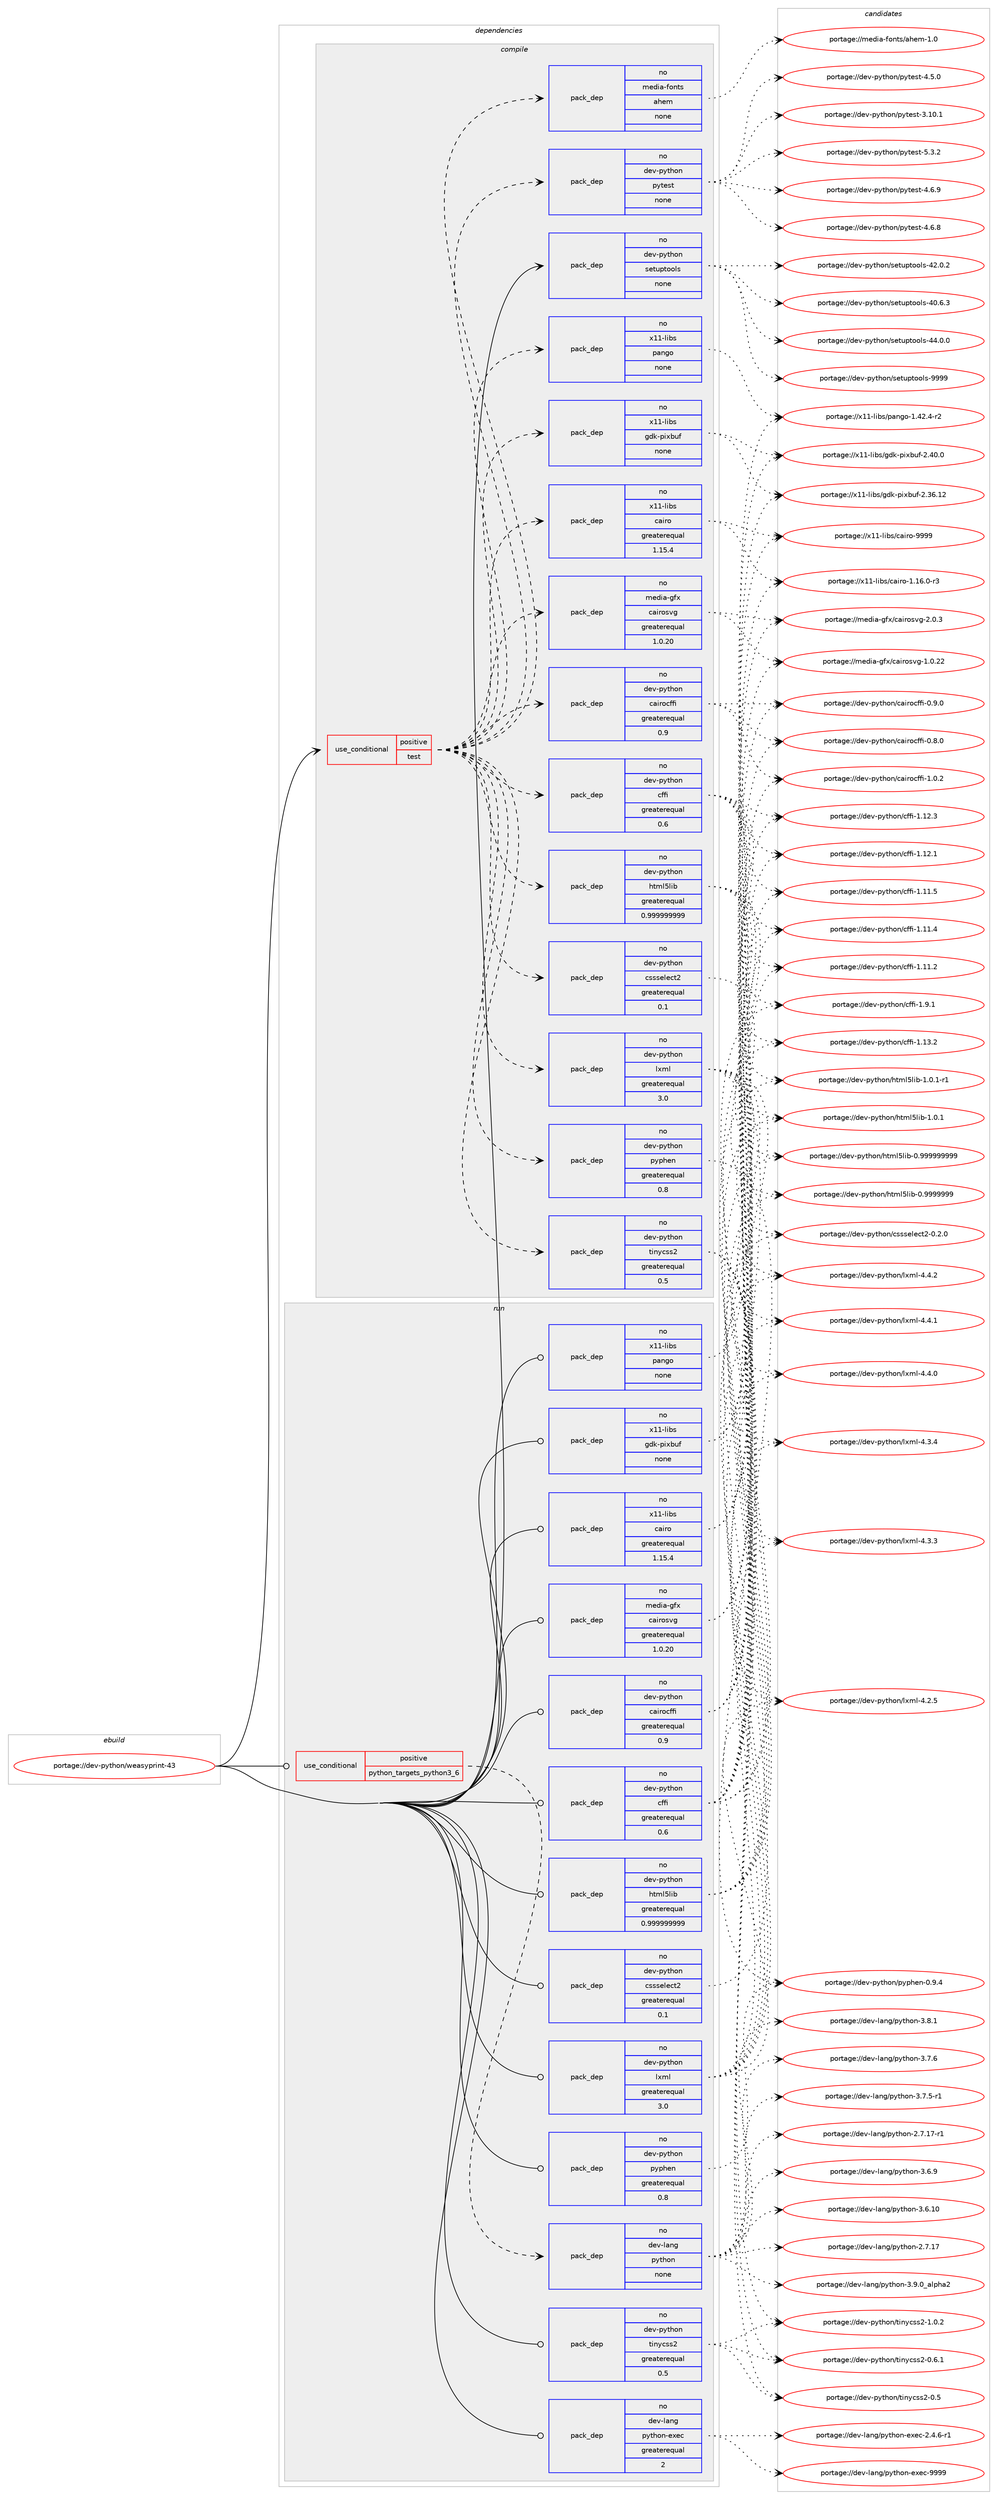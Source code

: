 digraph prolog {

# *************
# Graph options
# *************

newrank=true;
concentrate=true;
compound=true;
graph [rankdir=LR,fontname=Helvetica,fontsize=10,ranksep=1.5];#, ranksep=2.5, nodesep=0.2];
edge  [arrowhead=vee];
node  [fontname=Helvetica,fontsize=10];

# **********
# The ebuild
# **********

subgraph cluster_leftcol {
color=gray;
label=<<i>ebuild</i>>;
id [label="portage://dev-python/weasyprint-43", color=red, width=4, href="../dev-python/weasyprint-43.svg"];
}

# ****************
# The dependencies
# ****************

subgraph cluster_midcol {
color=gray;
label=<<i>dependencies</i>>;
subgraph cluster_compile {
fillcolor="#eeeeee";
style=filled;
label=<<i>compile</i>>;
subgraph cond103847 {
dependency418595 [label=<<TABLE BORDER="0" CELLBORDER="1" CELLSPACING="0" CELLPADDING="4"><TR><TD ROWSPAN="3" CELLPADDING="10">use_conditional</TD></TR><TR><TD>positive</TD></TR><TR><TD>test</TD></TR></TABLE>>, shape=none, color=red];
subgraph pack309867 {
dependency418596 [label=<<TABLE BORDER="0" CELLBORDER="1" CELLSPACING="0" CELLPADDING="4" WIDTH="220"><TR><TD ROWSPAN="6" CELLPADDING="30">pack_dep</TD></TR><TR><TD WIDTH="110">no</TD></TR><TR><TD>x11-libs</TD></TR><TR><TD>cairo</TD></TR><TR><TD>greaterequal</TD></TR><TR><TD>1.15.4</TD></TR></TABLE>>, shape=none, color=blue];
}
dependency418595:e -> dependency418596:w [weight=20,style="dashed",arrowhead="vee"];
subgraph pack309868 {
dependency418597 [label=<<TABLE BORDER="0" CELLBORDER="1" CELLSPACING="0" CELLPADDING="4" WIDTH="220"><TR><TD ROWSPAN="6" CELLPADDING="30">pack_dep</TD></TR><TR><TD WIDTH="110">no</TD></TR><TR><TD>x11-libs</TD></TR><TR><TD>gdk-pixbuf</TD></TR><TR><TD>none</TD></TR><TR><TD></TD></TR></TABLE>>, shape=none, color=blue];
}
dependency418595:e -> dependency418597:w [weight=20,style="dashed",arrowhead="vee"];
subgraph pack309869 {
dependency418598 [label=<<TABLE BORDER="0" CELLBORDER="1" CELLSPACING="0" CELLPADDING="4" WIDTH="220"><TR><TD ROWSPAN="6" CELLPADDING="30">pack_dep</TD></TR><TR><TD WIDTH="110">no</TD></TR><TR><TD>x11-libs</TD></TR><TR><TD>pango</TD></TR><TR><TD>none</TD></TR><TR><TD></TD></TR></TABLE>>, shape=none, color=blue];
}
dependency418595:e -> dependency418598:w [weight=20,style="dashed",arrowhead="vee"];
subgraph pack309870 {
dependency418599 [label=<<TABLE BORDER="0" CELLBORDER="1" CELLSPACING="0" CELLPADDING="4" WIDTH="220"><TR><TD ROWSPAN="6" CELLPADDING="30">pack_dep</TD></TR><TR><TD WIDTH="110">no</TD></TR><TR><TD>dev-python</TD></TR><TR><TD>cairocffi</TD></TR><TR><TD>greaterequal</TD></TR><TR><TD>0.9</TD></TR></TABLE>>, shape=none, color=blue];
}
dependency418595:e -> dependency418599:w [weight=20,style="dashed",arrowhead="vee"];
subgraph pack309871 {
dependency418600 [label=<<TABLE BORDER="0" CELLBORDER="1" CELLSPACING="0" CELLPADDING="4" WIDTH="220"><TR><TD ROWSPAN="6" CELLPADDING="30">pack_dep</TD></TR><TR><TD WIDTH="110">no</TD></TR><TR><TD>dev-python</TD></TR><TR><TD>cffi</TD></TR><TR><TD>greaterequal</TD></TR><TR><TD>0.6</TD></TR></TABLE>>, shape=none, color=blue];
}
dependency418595:e -> dependency418600:w [weight=20,style="dashed",arrowhead="vee"];
subgraph pack309872 {
dependency418601 [label=<<TABLE BORDER="0" CELLBORDER="1" CELLSPACING="0" CELLPADDING="4" WIDTH="220"><TR><TD ROWSPAN="6" CELLPADDING="30">pack_dep</TD></TR><TR><TD WIDTH="110">no</TD></TR><TR><TD>dev-python</TD></TR><TR><TD>cssselect2</TD></TR><TR><TD>greaterequal</TD></TR><TR><TD>0.1</TD></TR></TABLE>>, shape=none, color=blue];
}
dependency418595:e -> dependency418601:w [weight=20,style="dashed",arrowhead="vee"];
subgraph pack309873 {
dependency418602 [label=<<TABLE BORDER="0" CELLBORDER="1" CELLSPACING="0" CELLPADDING="4" WIDTH="220"><TR><TD ROWSPAN="6" CELLPADDING="30">pack_dep</TD></TR><TR><TD WIDTH="110">no</TD></TR><TR><TD>dev-python</TD></TR><TR><TD>html5lib</TD></TR><TR><TD>greaterequal</TD></TR><TR><TD>0.999999999</TD></TR></TABLE>>, shape=none, color=blue];
}
dependency418595:e -> dependency418602:w [weight=20,style="dashed",arrowhead="vee"];
subgraph pack309874 {
dependency418603 [label=<<TABLE BORDER="0" CELLBORDER="1" CELLSPACING="0" CELLPADDING="4" WIDTH="220"><TR><TD ROWSPAN="6" CELLPADDING="30">pack_dep</TD></TR><TR><TD WIDTH="110">no</TD></TR><TR><TD>dev-python</TD></TR><TR><TD>lxml</TD></TR><TR><TD>greaterequal</TD></TR><TR><TD>3.0</TD></TR></TABLE>>, shape=none, color=blue];
}
dependency418595:e -> dependency418603:w [weight=20,style="dashed",arrowhead="vee"];
subgraph pack309875 {
dependency418604 [label=<<TABLE BORDER="0" CELLBORDER="1" CELLSPACING="0" CELLPADDING="4" WIDTH="220"><TR><TD ROWSPAN="6" CELLPADDING="30">pack_dep</TD></TR><TR><TD WIDTH="110">no</TD></TR><TR><TD>dev-python</TD></TR><TR><TD>pyphen</TD></TR><TR><TD>greaterequal</TD></TR><TR><TD>0.8</TD></TR></TABLE>>, shape=none, color=blue];
}
dependency418595:e -> dependency418604:w [weight=20,style="dashed",arrowhead="vee"];
subgraph pack309876 {
dependency418605 [label=<<TABLE BORDER="0" CELLBORDER="1" CELLSPACING="0" CELLPADDING="4" WIDTH="220"><TR><TD ROWSPAN="6" CELLPADDING="30">pack_dep</TD></TR><TR><TD WIDTH="110">no</TD></TR><TR><TD>dev-python</TD></TR><TR><TD>tinycss2</TD></TR><TR><TD>greaterequal</TD></TR><TR><TD>0.5</TD></TR></TABLE>>, shape=none, color=blue];
}
dependency418595:e -> dependency418605:w [weight=20,style="dashed",arrowhead="vee"];
subgraph pack309877 {
dependency418606 [label=<<TABLE BORDER="0" CELLBORDER="1" CELLSPACING="0" CELLPADDING="4" WIDTH="220"><TR><TD ROWSPAN="6" CELLPADDING="30">pack_dep</TD></TR><TR><TD WIDTH="110">no</TD></TR><TR><TD>media-gfx</TD></TR><TR><TD>cairosvg</TD></TR><TR><TD>greaterequal</TD></TR><TR><TD>1.0.20</TD></TR></TABLE>>, shape=none, color=blue];
}
dependency418595:e -> dependency418606:w [weight=20,style="dashed",arrowhead="vee"];
subgraph pack309878 {
dependency418607 [label=<<TABLE BORDER="0" CELLBORDER="1" CELLSPACING="0" CELLPADDING="4" WIDTH="220"><TR><TD ROWSPAN="6" CELLPADDING="30">pack_dep</TD></TR><TR><TD WIDTH="110">no</TD></TR><TR><TD>dev-python</TD></TR><TR><TD>pytest</TD></TR><TR><TD>none</TD></TR><TR><TD></TD></TR></TABLE>>, shape=none, color=blue];
}
dependency418595:e -> dependency418607:w [weight=20,style="dashed",arrowhead="vee"];
subgraph pack309879 {
dependency418608 [label=<<TABLE BORDER="0" CELLBORDER="1" CELLSPACING="0" CELLPADDING="4" WIDTH="220"><TR><TD ROWSPAN="6" CELLPADDING="30">pack_dep</TD></TR><TR><TD WIDTH="110">no</TD></TR><TR><TD>media-fonts</TD></TR><TR><TD>ahem</TD></TR><TR><TD>none</TD></TR><TR><TD></TD></TR></TABLE>>, shape=none, color=blue];
}
dependency418595:e -> dependency418608:w [weight=20,style="dashed",arrowhead="vee"];
}
id:e -> dependency418595:w [weight=20,style="solid",arrowhead="vee"];
subgraph pack309880 {
dependency418609 [label=<<TABLE BORDER="0" CELLBORDER="1" CELLSPACING="0" CELLPADDING="4" WIDTH="220"><TR><TD ROWSPAN="6" CELLPADDING="30">pack_dep</TD></TR><TR><TD WIDTH="110">no</TD></TR><TR><TD>dev-python</TD></TR><TR><TD>setuptools</TD></TR><TR><TD>none</TD></TR><TR><TD></TD></TR></TABLE>>, shape=none, color=blue];
}
id:e -> dependency418609:w [weight=20,style="solid",arrowhead="vee"];
}
subgraph cluster_compileandrun {
fillcolor="#eeeeee";
style=filled;
label=<<i>compile and run</i>>;
}
subgraph cluster_run {
fillcolor="#eeeeee";
style=filled;
label=<<i>run</i>>;
subgraph cond103848 {
dependency418610 [label=<<TABLE BORDER="0" CELLBORDER="1" CELLSPACING="0" CELLPADDING="4"><TR><TD ROWSPAN="3" CELLPADDING="10">use_conditional</TD></TR><TR><TD>positive</TD></TR><TR><TD>python_targets_python3_6</TD></TR></TABLE>>, shape=none, color=red];
subgraph pack309881 {
dependency418611 [label=<<TABLE BORDER="0" CELLBORDER="1" CELLSPACING="0" CELLPADDING="4" WIDTH="220"><TR><TD ROWSPAN="6" CELLPADDING="30">pack_dep</TD></TR><TR><TD WIDTH="110">no</TD></TR><TR><TD>dev-lang</TD></TR><TR><TD>python</TD></TR><TR><TD>none</TD></TR><TR><TD></TD></TR></TABLE>>, shape=none, color=blue];
}
dependency418610:e -> dependency418611:w [weight=20,style="dashed",arrowhead="vee"];
}
id:e -> dependency418610:w [weight=20,style="solid",arrowhead="odot"];
subgraph pack309882 {
dependency418612 [label=<<TABLE BORDER="0" CELLBORDER="1" CELLSPACING="0" CELLPADDING="4" WIDTH="220"><TR><TD ROWSPAN="6" CELLPADDING="30">pack_dep</TD></TR><TR><TD WIDTH="110">no</TD></TR><TR><TD>dev-lang</TD></TR><TR><TD>python-exec</TD></TR><TR><TD>greaterequal</TD></TR><TR><TD>2</TD></TR></TABLE>>, shape=none, color=blue];
}
id:e -> dependency418612:w [weight=20,style="solid",arrowhead="odot"];
subgraph pack309883 {
dependency418613 [label=<<TABLE BORDER="0" CELLBORDER="1" CELLSPACING="0" CELLPADDING="4" WIDTH="220"><TR><TD ROWSPAN="6" CELLPADDING="30">pack_dep</TD></TR><TR><TD WIDTH="110">no</TD></TR><TR><TD>dev-python</TD></TR><TR><TD>cairocffi</TD></TR><TR><TD>greaterequal</TD></TR><TR><TD>0.9</TD></TR></TABLE>>, shape=none, color=blue];
}
id:e -> dependency418613:w [weight=20,style="solid",arrowhead="odot"];
subgraph pack309884 {
dependency418614 [label=<<TABLE BORDER="0" CELLBORDER="1" CELLSPACING="0" CELLPADDING="4" WIDTH="220"><TR><TD ROWSPAN="6" CELLPADDING="30">pack_dep</TD></TR><TR><TD WIDTH="110">no</TD></TR><TR><TD>dev-python</TD></TR><TR><TD>cffi</TD></TR><TR><TD>greaterequal</TD></TR><TR><TD>0.6</TD></TR></TABLE>>, shape=none, color=blue];
}
id:e -> dependency418614:w [weight=20,style="solid",arrowhead="odot"];
subgraph pack309885 {
dependency418615 [label=<<TABLE BORDER="0" CELLBORDER="1" CELLSPACING="0" CELLPADDING="4" WIDTH="220"><TR><TD ROWSPAN="6" CELLPADDING="30">pack_dep</TD></TR><TR><TD WIDTH="110">no</TD></TR><TR><TD>dev-python</TD></TR><TR><TD>cssselect2</TD></TR><TR><TD>greaterequal</TD></TR><TR><TD>0.1</TD></TR></TABLE>>, shape=none, color=blue];
}
id:e -> dependency418615:w [weight=20,style="solid",arrowhead="odot"];
subgraph pack309886 {
dependency418616 [label=<<TABLE BORDER="0" CELLBORDER="1" CELLSPACING="0" CELLPADDING="4" WIDTH="220"><TR><TD ROWSPAN="6" CELLPADDING="30">pack_dep</TD></TR><TR><TD WIDTH="110">no</TD></TR><TR><TD>dev-python</TD></TR><TR><TD>html5lib</TD></TR><TR><TD>greaterequal</TD></TR><TR><TD>0.999999999</TD></TR></TABLE>>, shape=none, color=blue];
}
id:e -> dependency418616:w [weight=20,style="solid",arrowhead="odot"];
subgraph pack309887 {
dependency418617 [label=<<TABLE BORDER="0" CELLBORDER="1" CELLSPACING="0" CELLPADDING="4" WIDTH="220"><TR><TD ROWSPAN="6" CELLPADDING="30">pack_dep</TD></TR><TR><TD WIDTH="110">no</TD></TR><TR><TD>dev-python</TD></TR><TR><TD>lxml</TD></TR><TR><TD>greaterequal</TD></TR><TR><TD>3.0</TD></TR></TABLE>>, shape=none, color=blue];
}
id:e -> dependency418617:w [weight=20,style="solid",arrowhead="odot"];
subgraph pack309888 {
dependency418618 [label=<<TABLE BORDER="0" CELLBORDER="1" CELLSPACING="0" CELLPADDING="4" WIDTH="220"><TR><TD ROWSPAN="6" CELLPADDING="30">pack_dep</TD></TR><TR><TD WIDTH="110">no</TD></TR><TR><TD>dev-python</TD></TR><TR><TD>pyphen</TD></TR><TR><TD>greaterequal</TD></TR><TR><TD>0.8</TD></TR></TABLE>>, shape=none, color=blue];
}
id:e -> dependency418618:w [weight=20,style="solid",arrowhead="odot"];
subgraph pack309889 {
dependency418619 [label=<<TABLE BORDER="0" CELLBORDER="1" CELLSPACING="0" CELLPADDING="4" WIDTH="220"><TR><TD ROWSPAN="6" CELLPADDING="30">pack_dep</TD></TR><TR><TD WIDTH="110">no</TD></TR><TR><TD>dev-python</TD></TR><TR><TD>tinycss2</TD></TR><TR><TD>greaterequal</TD></TR><TR><TD>0.5</TD></TR></TABLE>>, shape=none, color=blue];
}
id:e -> dependency418619:w [weight=20,style="solid",arrowhead="odot"];
subgraph pack309890 {
dependency418620 [label=<<TABLE BORDER="0" CELLBORDER="1" CELLSPACING="0" CELLPADDING="4" WIDTH="220"><TR><TD ROWSPAN="6" CELLPADDING="30">pack_dep</TD></TR><TR><TD WIDTH="110">no</TD></TR><TR><TD>media-gfx</TD></TR><TR><TD>cairosvg</TD></TR><TR><TD>greaterequal</TD></TR><TR><TD>1.0.20</TD></TR></TABLE>>, shape=none, color=blue];
}
id:e -> dependency418620:w [weight=20,style="solid",arrowhead="odot"];
subgraph pack309891 {
dependency418621 [label=<<TABLE BORDER="0" CELLBORDER="1" CELLSPACING="0" CELLPADDING="4" WIDTH="220"><TR><TD ROWSPAN="6" CELLPADDING="30">pack_dep</TD></TR><TR><TD WIDTH="110">no</TD></TR><TR><TD>x11-libs</TD></TR><TR><TD>cairo</TD></TR><TR><TD>greaterequal</TD></TR><TR><TD>1.15.4</TD></TR></TABLE>>, shape=none, color=blue];
}
id:e -> dependency418621:w [weight=20,style="solid",arrowhead="odot"];
subgraph pack309892 {
dependency418622 [label=<<TABLE BORDER="0" CELLBORDER="1" CELLSPACING="0" CELLPADDING="4" WIDTH="220"><TR><TD ROWSPAN="6" CELLPADDING="30">pack_dep</TD></TR><TR><TD WIDTH="110">no</TD></TR><TR><TD>x11-libs</TD></TR><TR><TD>gdk-pixbuf</TD></TR><TR><TD>none</TD></TR><TR><TD></TD></TR></TABLE>>, shape=none, color=blue];
}
id:e -> dependency418622:w [weight=20,style="solid",arrowhead="odot"];
subgraph pack309893 {
dependency418623 [label=<<TABLE BORDER="0" CELLBORDER="1" CELLSPACING="0" CELLPADDING="4" WIDTH="220"><TR><TD ROWSPAN="6" CELLPADDING="30">pack_dep</TD></TR><TR><TD WIDTH="110">no</TD></TR><TR><TD>x11-libs</TD></TR><TR><TD>pango</TD></TR><TR><TD>none</TD></TR><TR><TD></TD></TR></TABLE>>, shape=none, color=blue];
}
id:e -> dependency418623:w [weight=20,style="solid",arrowhead="odot"];
}
}

# **************
# The candidates
# **************

subgraph cluster_choices {
rank=same;
color=gray;
label=<<i>candidates</i>>;

subgraph choice309867 {
color=black;
nodesep=1;
choice120494945108105981154799971051141114557575757 [label="portage://x11-libs/cairo-9999", color=red, width=4,href="../x11-libs/cairo-9999.svg"];
choice12049494510810598115479997105114111454946495446484511451 [label="portage://x11-libs/cairo-1.16.0-r3", color=red, width=4,href="../x11-libs/cairo-1.16.0-r3.svg"];
dependency418596:e -> choice120494945108105981154799971051141114557575757:w [style=dotted,weight="100"];
dependency418596:e -> choice12049494510810598115479997105114111454946495446484511451:w [style=dotted,weight="100"];
}
subgraph choice309868 {
color=black;
nodesep=1;
choice1204949451081059811547103100107451121051209811710245504652484648 [label="portage://x11-libs/gdk-pixbuf-2.40.0", color=red, width=4,href="../x11-libs/gdk-pixbuf-2.40.0.svg"];
choice120494945108105981154710310010745112105120981171024550465154464950 [label="portage://x11-libs/gdk-pixbuf-2.36.12", color=red, width=4,href="../x11-libs/gdk-pixbuf-2.36.12.svg"];
dependency418597:e -> choice1204949451081059811547103100107451121051209811710245504652484648:w [style=dotted,weight="100"];
dependency418597:e -> choice120494945108105981154710310010745112105120981171024550465154464950:w [style=dotted,weight="100"];
}
subgraph choice309869 {
color=black;
nodesep=1;
choice120494945108105981154711297110103111454946525046524511450 [label="portage://x11-libs/pango-1.42.4-r2", color=red, width=4,href="../x11-libs/pango-1.42.4-r2.svg"];
dependency418598:e -> choice120494945108105981154711297110103111454946525046524511450:w [style=dotted,weight="100"];
}
subgraph choice309870 {
color=black;
nodesep=1;
choice1001011184511212111610411111047999710511411199102102105454946484650 [label="portage://dev-python/cairocffi-1.0.2", color=red, width=4,href="../dev-python/cairocffi-1.0.2.svg"];
choice1001011184511212111610411111047999710511411199102102105454846574648 [label="portage://dev-python/cairocffi-0.9.0", color=red, width=4,href="../dev-python/cairocffi-0.9.0.svg"];
choice1001011184511212111610411111047999710511411199102102105454846564648 [label="portage://dev-python/cairocffi-0.8.0", color=red, width=4,href="../dev-python/cairocffi-0.8.0.svg"];
dependency418599:e -> choice1001011184511212111610411111047999710511411199102102105454946484650:w [style=dotted,weight="100"];
dependency418599:e -> choice1001011184511212111610411111047999710511411199102102105454846574648:w [style=dotted,weight="100"];
dependency418599:e -> choice1001011184511212111610411111047999710511411199102102105454846564648:w [style=dotted,weight="100"];
}
subgraph choice309871 {
color=black;
nodesep=1;
choice100101118451121211161041111104799102102105454946574649 [label="portage://dev-python/cffi-1.9.1", color=red, width=4,href="../dev-python/cffi-1.9.1.svg"];
choice10010111845112121116104111110479910210210545494649514650 [label="portage://dev-python/cffi-1.13.2", color=red, width=4,href="../dev-python/cffi-1.13.2.svg"];
choice10010111845112121116104111110479910210210545494649504651 [label="portage://dev-python/cffi-1.12.3", color=red, width=4,href="../dev-python/cffi-1.12.3.svg"];
choice10010111845112121116104111110479910210210545494649504649 [label="portage://dev-python/cffi-1.12.1", color=red, width=4,href="../dev-python/cffi-1.12.1.svg"];
choice10010111845112121116104111110479910210210545494649494653 [label="portage://dev-python/cffi-1.11.5", color=red, width=4,href="../dev-python/cffi-1.11.5.svg"];
choice10010111845112121116104111110479910210210545494649494652 [label="portage://dev-python/cffi-1.11.4", color=red, width=4,href="../dev-python/cffi-1.11.4.svg"];
choice10010111845112121116104111110479910210210545494649494650 [label="portage://dev-python/cffi-1.11.2", color=red, width=4,href="../dev-python/cffi-1.11.2.svg"];
dependency418600:e -> choice100101118451121211161041111104799102102105454946574649:w [style=dotted,weight="100"];
dependency418600:e -> choice10010111845112121116104111110479910210210545494649514650:w [style=dotted,weight="100"];
dependency418600:e -> choice10010111845112121116104111110479910210210545494649504651:w [style=dotted,weight="100"];
dependency418600:e -> choice10010111845112121116104111110479910210210545494649504649:w [style=dotted,weight="100"];
dependency418600:e -> choice10010111845112121116104111110479910210210545494649494653:w [style=dotted,weight="100"];
dependency418600:e -> choice10010111845112121116104111110479910210210545494649494652:w [style=dotted,weight="100"];
dependency418600:e -> choice10010111845112121116104111110479910210210545494649494650:w [style=dotted,weight="100"];
}
subgraph choice309872 {
color=black;
nodesep=1;
choice1001011184511212111610411111047991151151151011081019911650454846504648 [label="portage://dev-python/cssselect2-0.2.0", color=red, width=4,href="../dev-python/cssselect2-0.2.0.svg"];
dependency418601:e -> choice1001011184511212111610411111047991151151151011081019911650454846504648:w [style=dotted,weight="100"];
}
subgraph choice309873 {
color=black;
nodesep=1;
choice100101118451121211161041111104710411610910853108105984549464846494511449 [label="portage://dev-python/html5lib-1.0.1-r1", color=red, width=4,href="../dev-python/html5lib-1.0.1-r1.svg"];
choice10010111845112121116104111110471041161091085310810598454946484649 [label="portage://dev-python/html5lib-1.0.1", color=red, width=4,href="../dev-python/html5lib-1.0.1.svg"];
choice10010111845112121116104111110471041161091085310810598454846575757575757575757 [label="portage://dev-python/html5lib-0.999999999", color=red, width=4,href="../dev-python/html5lib-0.999999999.svg"];
choice1001011184511212111610411111047104116109108531081059845484657575757575757 [label="portage://dev-python/html5lib-0.9999999", color=red, width=4,href="../dev-python/html5lib-0.9999999.svg"];
dependency418602:e -> choice100101118451121211161041111104710411610910853108105984549464846494511449:w [style=dotted,weight="100"];
dependency418602:e -> choice10010111845112121116104111110471041161091085310810598454946484649:w [style=dotted,weight="100"];
dependency418602:e -> choice10010111845112121116104111110471041161091085310810598454846575757575757575757:w [style=dotted,weight="100"];
dependency418602:e -> choice1001011184511212111610411111047104116109108531081059845484657575757575757:w [style=dotted,weight="100"];
}
subgraph choice309874 {
color=black;
nodesep=1;
choice1001011184511212111610411111047108120109108455246524650 [label="portage://dev-python/lxml-4.4.2", color=red, width=4,href="../dev-python/lxml-4.4.2.svg"];
choice1001011184511212111610411111047108120109108455246524649 [label="portage://dev-python/lxml-4.4.1", color=red, width=4,href="../dev-python/lxml-4.4.1.svg"];
choice1001011184511212111610411111047108120109108455246524648 [label="portage://dev-python/lxml-4.4.0", color=red, width=4,href="../dev-python/lxml-4.4.0.svg"];
choice1001011184511212111610411111047108120109108455246514652 [label="portage://dev-python/lxml-4.3.4", color=red, width=4,href="../dev-python/lxml-4.3.4.svg"];
choice1001011184511212111610411111047108120109108455246514651 [label="portage://dev-python/lxml-4.3.3", color=red, width=4,href="../dev-python/lxml-4.3.3.svg"];
choice1001011184511212111610411111047108120109108455246504653 [label="portage://dev-python/lxml-4.2.5", color=red, width=4,href="../dev-python/lxml-4.2.5.svg"];
dependency418603:e -> choice1001011184511212111610411111047108120109108455246524650:w [style=dotted,weight="100"];
dependency418603:e -> choice1001011184511212111610411111047108120109108455246524649:w [style=dotted,weight="100"];
dependency418603:e -> choice1001011184511212111610411111047108120109108455246524648:w [style=dotted,weight="100"];
dependency418603:e -> choice1001011184511212111610411111047108120109108455246514652:w [style=dotted,weight="100"];
dependency418603:e -> choice1001011184511212111610411111047108120109108455246514651:w [style=dotted,weight="100"];
dependency418603:e -> choice1001011184511212111610411111047108120109108455246504653:w [style=dotted,weight="100"];
}
subgraph choice309875 {
color=black;
nodesep=1;
choice1001011184511212111610411111047112121112104101110454846574652 [label="portage://dev-python/pyphen-0.9.4", color=red, width=4,href="../dev-python/pyphen-0.9.4.svg"];
dependency418604:e -> choice1001011184511212111610411111047112121112104101110454846574652:w [style=dotted,weight="100"];
}
subgraph choice309876 {
color=black;
nodesep=1;
choice10010111845112121116104111110471161051101219911511550454946484650 [label="portage://dev-python/tinycss2-1.0.2", color=red, width=4,href="../dev-python/tinycss2-1.0.2.svg"];
choice10010111845112121116104111110471161051101219911511550454846544649 [label="portage://dev-python/tinycss2-0.6.1", color=red, width=4,href="../dev-python/tinycss2-0.6.1.svg"];
choice1001011184511212111610411111047116105110121991151155045484653 [label="portage://dev-python/tinycss2-0.5", color=red, width=4,href="../dev-python/tinycss2-0.5.svg"];
dependency418605:e -> choice10010111845112121116104111110471161051101219911511550454946484650:w [style=dotted,weight="100"];
dependency418605:e -> choice10010111845112121116104111110471161051101219911511550454846544649:w [style=dotted,weight="100"];
dependency418605:e -> choice1001011184511212111610411111047116105110121991151155045484653:w [style=dotted,weight="100"];
}
subgraph choice309877 {
color=black;
nodesep=1;
choice1091011001059745103102120479997105114111115118103455046484651 [label="portage://media-gfx/cairosvg-2.0.3", color=red, width=4,href="../media-gfx/cairosvg-2.0.3.svg"];
choice109101100105974510310212047999710511411111511810345494648465050 [label="portage://media-gfx/cairosvg-1.0.22", color=red, width=4,href="../media-gfx/cairosvg-1.0.22.svg"];
dependency418606:e -> choice1091011001059745103102120479997105114111115118103455046484651:w [style=dotted,weight="100"];
dependency418606:e -> choice109101100105974510310212047999710511411111511810345494648465050:w [style=dotted,weight="100"];
}
subgraph choice309878 {
color=black;
nodesep=1;
choice1001011184511212111610411111047112121116101115116455346514650 [label="portage://dev-python/pytest-5.3.2", color=red, width=4,href="../dev-python/pytest-5.3.2.svg"];
choice1001011184511212111610411111047112121116101115116455246544657 [label="portage://dev-python/pytest-4.6.9", color=red, width=4,href="../dev-python/pytest-4.6.9.svg"];
choice1001011184511212111610411111047112121116101115116455246544656 [label="portage://dev-python/pytest-4.6.8", color=red, width=4,href="../dev-python/pytest-4.6.8.svg"];
choice1001011184511212111610411111047112121116101115116455246534648 [label="portage://dev-python/pytest-4.5.0", color=red, width=4,href="../dev-python/pytest-4.5.0.svg"];
choice100101118451121211161041111104711212111610111511645514649484649 [label="portage://dev-python/pytest-3.10.1", color=red, width=4,href="../dev-python/pytest-3.10.1.svg"];
dependency418607:e -> choice1001011184511212111610411111047112121116101115116455346514650:w [style=dotted,weight="100"];
dependency418607:e -> choice1001011184511212111610411111047112121116101115116455246544657:w [style=dotted,weight="100"];
dependency418607:e -> choice1001011184511212111610411111047112121116101115116455246544656:w [style=dotted,weight="100"];
dependency418607:e -> choice1001011184511212111610411111047112121116101115116455246534648:w [style=dotted,weight="100"];
dependency418607:e -> choice100101118451121211161041111104711212111610111511645514649484649:w [style=dotted,weight="100"];
}
subgraph choice309879 {
color=black;
nodesep=1;
choice1091011001059745102111110116115479710410110945494648 [label="portage://media-fonts/ahem-1.0", color=red, width=4,href="../media-fonts/ahem-1.0.svg"];
dependency418608:e -> choice1091011001059745102111110116115479710410110945494648:w [style=dotted,weight="100"];
}
subgraph choice309880 {
color=black;
nodesep=1;
choice10010111845112121116104111110471151011161171121161111111081154557575757 [label="portage://dev-python/setuptools-9999", color=red, width=4,href="../dev-python/setuptools-9999.svg"];
choice100101118451121211161041111104711510111611711211611111110811545525246484648 [label="portage://dev-python/setuptools-44.0.0", color=red, width=4,href="../dev-python/setuptools-44.0.0.svg"];
choice100101118451121211161041111104711510111611711211611111110811545525046484650 [label="portage://dev-python/setuptools-42.0.2", color=red, width=4,href="../dev-python/setuptools-42.0.2.svg"];
choice100101118451121211161041111104711510111611711211611111110811545524846544651 [label="portage://dev-python/setuptools-40.6.3", color=red, width=4,href="../dev-python/setuptools-40.6.3.svg"];
dependency418609:e -> choice10010111845112121116104111110471151011161171121161111111081154557575757:w [style=dotted,weight="100"];
dependency418609:e -> choice100101118451121211161041111104711510111611711211611111110811545525246484648:w [style=dotted,weight="100"];
dependency418609:e -> choice100101118451121211161041111104711510111611711211611111110811545525046484650:w [style=dotted,weight="100"];
dependency418609:e -> choice100101118451121211161041111104711510111611711211611111110811545524846544651:w [style=dotted,weight="100"];
}
subgraph choice309881 {
color=black;
nodesep=1;
choice10010111845108971101034711212111610411111045514657464895971081121049750 [label="portage://dev-lang/python-3.9.0_alpha2", color=red, width=4,href="../dev-lang/python-3.9.0_alpha2.svg"];
choice100101118451089711010347112121116104111110455146564649 [label="portage://dev-lang/python-3.8.1", color=red, width=4,href="../dev-lang/python-3.8.1.svg"];
choice100101118451089711010347112121116104111110455146554654 [label="portage://dev-lang/python-3.7.6", color=red, width=4,href="../dev-lang/python-3.7.6.svg"];
choice1001011184510897110103471121211161041111104551465546534511449 [label="portage://dev-lang/python-3.7.5-r1", color=red, width=4,href="../dev-lang/python-3.7.5-r1.svg"];
choice100101118451089711010347112121116104111110455146544657 [label="portage://dev-lang/python-3.6.9", color=red, width=4,href="../dev-lang/python-3.6.9.svg"];
choice10010111845108971101034711212111610411111045514654464948 [label="portage://dev-lang/python-3.6.10", color=red, width=4,href="../dev-lang/python-3.6.10.svg"];
choice100101118451089711010347112121116104111110455046554649554511449 [label="portage://dev-lang/python-2.7.17-r1", color=red, width=4,href="../dev-lang/python-2.7.17-r1.svg"];
choice10010111845108971101034711212111610411111045504655464955 [label="portage://dev-lang/python-2.7.17", color=red, width=4,href="../dev-lang/python-2.7.17.svg"];
dependency418611:e -> choice10010111845108971101034711212111610411111045514657464895971081121049750:w [style=dotted,weight="100"];
dependency418611:e -> choice100101118451089711010347112121116104111110455146564649:w [style=dotted,weight="100"];
dependency418611:e -> choice100101118451089711010347112121116104111110455146554654:w [style=dotted,weight="100"];
dependency418611:e -> choice1001011184510897110103471121211161041111104551465546534511449:w [style=dotted,weight="100"];
dependency418611:e -> choice100101118451089711010347112121116104111110455146544657:w [style=dotted,weight="100"];
dependency418611:e -> choice10010111845108971101034711212111610411111045514654464948:w [style=dotted,weight="100"];
dependency418611:e -> choice100101118451089711010347112121116104111110455046554649554511449:w [style=dotted,weight="100"];
dependency418611:e -> choice10010111845108971101034711212111610411111045504655464955:w [style=dotted,weight="100"];
}
subgraph choice309882 {
color=black;
nodesep=1;
choice10010111845108971101034711212111610411111045101120101994557575757 [label="portage://dev-lang/python-exec-9999", color=red, width=4,href="../dev-lang/python-exec-9999.svg"];
choice10010111845108971101034711212111610411111045101120101994550465246544511449 [label="portage://dev-lang/python-exec-2.4.6-r1", color=red, width=4,href="../dev-lang/python-exec-2.4.6-r1.svg"];
dependency418612:e -> choice10010111845108971101034711212111610411111045101120101994557575757:w [style=dotted,weight="100"];
dependency418612:e -> choice10010111845108971101034711212111610411111045101120101994550465246544511449:w [style=dotted,weight="100"];
}
subgraph choice309883 {
color=black;
nodesep=1;
choice1001011184511212111610411111047999710511411199102102105454946484650 [label="portage://dev-python/cairocffi-1.0.2", color=red, width=4,href="../dev-python/cairocffi-1.0.2.svg"];
choice1001011184511212111610411111047999710511411199102102105454846574648 [label="portage://dev-python/cairocffi-0.9.0", color=red, width=4,href="../dev-python/cairocffi-0.9.0.svg"];
choice1001011184511212111610411111047999710511411199102102105454846564648 [label="portage://dev-python/cairocffi-0.8.0", color=red, width=4,href="../dev-python/cairocffi-0.8.0.svg"];
dependency418613:e -> choice1001011184511212111610411111047999710511411199102102105454946484650:w [style=dotted,weight="100"];
dependency418613:e -> choice1001011184511212111610411111047999710511411199102102105454846574648:w [style=dotted,weight="100"];
dependency418613:e -> choice1001011184511212111610411111047999710511411199102102105454846564648:w [style=dotted,weight="100"];
}
subgraph choice309884 {
color=black;
nodesep=1;
choice100101118451121211161041111104799102102105454946574649 [label="portage://dev-python/cffi-1.9.1", color=red, width=4,href="../dev-python/cffi-1.9.1.svg"];
choice10010111845112121116104111110479910210210545494649514650 [label="portage://dev-python/cffi-1.13.2", color=red, width=4,href="../dev-python/cffi-1.13.2.svg"];
choice10010111845112121116104111110479910210210545494649504651 [label="portage://dev-python/cffi-1.12.3", color=red, width=4,href="../dev-python/cffi-1.12.3.svg"];
choice10010111845112121116104111110479910210210545494649504649 [label="portage://dev-python/cffi-1.12.1", color=red, width=4,href="../dev-python/cffi-1.12.1.svg"];
choice10010111845112121116104111110479910210210545494649494653 [label="portage://dev-python/cffi-1.11.5", color=red, width=4,href="../dev-python/cffi-1.11.5.svg"];
choice10010111845112121116104111110479910210210545494649494652 [label="portage://dev-python/cffi-1.11.4", color=red, width=4,href="../dev-python/cffi-1.11.4.svg"];
choice10010111845112121116104111110479910210210545494649494650 [label="portage://dev-python/cffi-1.11.2", color=red, width=4,href="../dev-python/cffi-1.11.2.svg"];
dependency418614:e -> choice100101118451121211161041111104799102102105454946574649:w [style=dotted,weight="100"];
dependency418614:e -> choice10010111845112121116104111110479910210210545494649514650:w [style=dotted,weight="100"];
dependency418614:e -> choice10010111845112121116104111110479910210210545494649504651:w [style=dotted,weight="100"];
dependency418614:e -> choice10010111845112121116104111110479910210210545494649504649:w [style=dotted,weight="100"];
dependency418614:e -> choice10010111845112121116104111110479910210210545494649494653:w [style=dotted,weight="100"];
dependency418614:e -> choice10010111845112121116104111110479910210210545494649494652:w [style=dotted,weight="100"];
dependency418614:e -> choice10010111845112121116104111110479910210210545494649494650:w [style=dotted,weight="100"];
}
subgraph choice309885 {
color=black;
nodesep=1;
choice1001011184511212111610411111047991151151151011081019911650454846504648 [label="portage://dev-python/cssselect2-0.2.0", color=red, width=4,href="../dev-python/cssselect2-0.2.0.svg"];
dependency418615:e -> choice1001011184511212111610411111047991151151151011081019911650454846504648:w [style=dotted,weight="100"];
}
subgraph choice309886 {
color=black;
nodesep=1;
choice100101118451121211161041111104710411610910853108105984549464846494511449 [label="portage://dev-python/html5lib-1.0.1-r1", color=red, width=4,href="../dev-python/html5lib-1.0.1-r1.svg"];
choice10010111845112121116104111110471041161091085310810598454946484649 [label="portage://dev-python/html5lib-1.0.1", color=red, width=4,href="../dev-python/html5lib-1.0.1.svg"];
choice10010111845112121116104111110471041161091085310810598454846575757575757575757 [label="portage://dev-python/html5lib-0.999999999", color=red, width=4,href="../dev-python/html5lib-0.999999999.svg"];
choice1001011184511212111610411111047104116109108531081059845484657575757575757 [label="portage://dev-python/html5lib-0.9999999", color=red, width=4,href="../dev-python/html5lib-0.9999999.svg"];
dependency418616:e -> choice100101118451121211161041111104710411610910853108105984549464846494511449:w [style=dotted,weight="100"];
dependency418616:e -> choice10010111845112121116104111110471041161091085310810598454946484649:w [style=dotted,weight="100"];
dependency418616:e -> choice10010111845112121116104111110471041161091085310810598454846575757575757575757:w [style=dotted,weight="100"];
dependency418616:e -> choice1001011184511212111610411111047104116109108531081059845484657575757575757:w [style=dotted,weight="100"];
}
subgraph choice309887 {
color=black;
nodesep=1;
choice1001011184511212111610411111047108120109108455246524650 [label="portage://dev-python/lxml-4.4.2", color=red, width=4,href="../dev-python/lxml-4.4.2.svg"];
choice1001011184511212111610411111047108120109108455246524649 [label="portage://dev-python/lxml-4.4.1", color=red, width=4,href="../dev-python/lxml-4.4.1.svg"];
choice1001011184511212111610411111047108120109108455246524648 [label="portage://dev-python/lxml-4.4.0", color=red, width=4,href="../dev-python/lxml-4.4.0.svg"];
choice1001011184511212111610411111047108120109108455246514652 [label="portage://dev-python/lxml-4.3.4", color=red, width=4,href="../dev-python/lxml-4.3.4.svg"];
choice1001011184511212111610411111047108120109108455246514651 [label="portage://dev-python/lxml-4.3.3", color=red, width=4,href="../dev-python/lxml-4.3.3.svg"];
choice1001011184511212111610411111047108120109108455246504653 [label="portage://dev-python/lxml-4.2.5", color=red, width=4,href="../dev-python/lxml-4.2.5.svg"];
dependency418617:e -> choice1001011184511212111610411111047108120109108455246524650:w [style=dotted,weight="100"];
dependency418617:e -> choice1001011184511212111610411111047108120109108455246524649:w [style=dotted,weight="100"];
dependency418617:e -> choice1001011184511212111610411111047108120109108455246524648:w [style=dotted,weight="100"];
dependency418617:e -> choice1001011184511212111610411111047108120109108455246514652:w [style=dotted,weight="100"];
dependency418617:e -> choice1001011184511212111610411111047108120109108455246514651:w [style=dotted,weight="100"];
dependency418617:e -> choice1001011184511212111610411111047108120109108455246504653:w [style=dotted,weight="100"];
}
subgraph choice309888 {
color=black;
nodesep=1;
choice1001011184511212111610411111047112121112104101110454846574652 [label="portage://dev-python/pyphen-0.9.4", color=red, width=4,href="../dev-python/pyphen-0.9.4.svg"];
dependency418618:e -> choice1001011184511212111610411111047112121112104101110454846574652:w [style=dotted,weight="100"];
}
subgraph choice309889 {
color=black;
nodesep=1;
choice10010111845112121116104111110471161051101219911511550454946484650 [label="portage://dev-python/tinycss2-1.0.2", color=red, width=4,href="../dev-python/tinycss2-1.0.2.svg"];
choice10010111845112121116104111110471161051101219911511550454846544649 [label="portage://dev-python/tinycss2-0.6.1", color=red, width=4,href="../dev-python/tinycss2-0.6.1.svg"];
choice1001011184511212111610411111047116105110121991151155045484653 [label="portage://dev-python/tinycss2-0.5", color=red, width=4,href="../dev-python/tinycss2-0.5.svg"];
dependency418619:e -> choice10010111845112121116104111110471161051101219911511550454946484650:w [style=dotted,weight="100"];
dependency418619:e -> choice10010111845112121116104111110471161051101219911511550454846544649:w [style=dotted,weight="100"];
dependency418619:e -> choice1001011184511212111610411111047116105110121991151155045484653:w [style=dotted,weight="100"];
}
subgraph choice309890 {
color=black;
nodesep=1;
choice1091011001059745103102120479997105114111115118103455046484651 [label="portage://media-gfx/cairosvg-2.0.3", color=red, width=4,href="../media-gfx/cairosvg-2.0.3.svg"];
choice109101100105974510310212047999710511411111511810345494648465050 [label="portage://media-gfx/cairosvg-1.0.22", color=red, width=4,href="../media-gfx/cairosvg-1.0.22.svg"];
dependency418620:e -> choice1091011001059745103102120479997105114111115118103455046484651:w [style=dotted,weight="100"];
dependency418620:e -> choice109101100105974510310212047999710511411111511810345494648465050:w [style=dotted,weight="100"];
}
subgraph choice309891 {
color=black;
nodesep=1;
choice120494945108105981154799971051141114557575757 [label="portage://x11-libs/cairo-9999", color=red, width=4,href="../x11-libs/cairo-9999.svg"];
choice12049494510810598115479997105114111454946495446484511451 [label="portage://x11-libs/cairo-1.16.0-r3", color=red, width=4,href="../x11-libs/cairo-1.16.0-r3.svg"];
dependency418621:e -> choice120494945108105981154799971051141114557575757:w [style=dotted,weight="100"];
dependency418621:e -> choice12049494510810598115479997105114111454946495446484511451:w [style=dotted,weight="100"];
}
subgraph choice309892 {
color=black;
nodesep=1;
choice1204949451081059811547103100107451121051209811710245504652484648 [label="portage://x11-libs/gdk-pixbuf-2.40.0", color=red, width=4,href="../x11-libs/gdk-pixbuf-2.40.0.svg"];
choice120494945108105981154710310010745112105120981171024550465154464950 [label="portage://x11-libs/gdk-pixbuf-2.36.12", color=red, width=4,href="../x11-libs/gdk-pixbuf-2.36.12.svg"];
dependency418622:e -> choice1204949451081059811547103100107451121051209811710245504652484648:w [style=dotted,weight="100"];
dependency418622:e -> choice120494945108105981154710310010745112105120981171024550465154464950:w [style=dotted,weight="100"];
}
subgraph choice309893 {
color=black;
nodesep=1;
choice120494945108105981154711297110103111454946525046524511450 [label="portage://x11-libs/pango-1.42.4-r2", color=red, width=4,href="../x11-libs/pango-1.42.4-r2.svg"];
dependency418623:e -> choice120494945108105981154711297110103111454946525046524511450:w [style=dotted,weight="100"];
}
}

}
